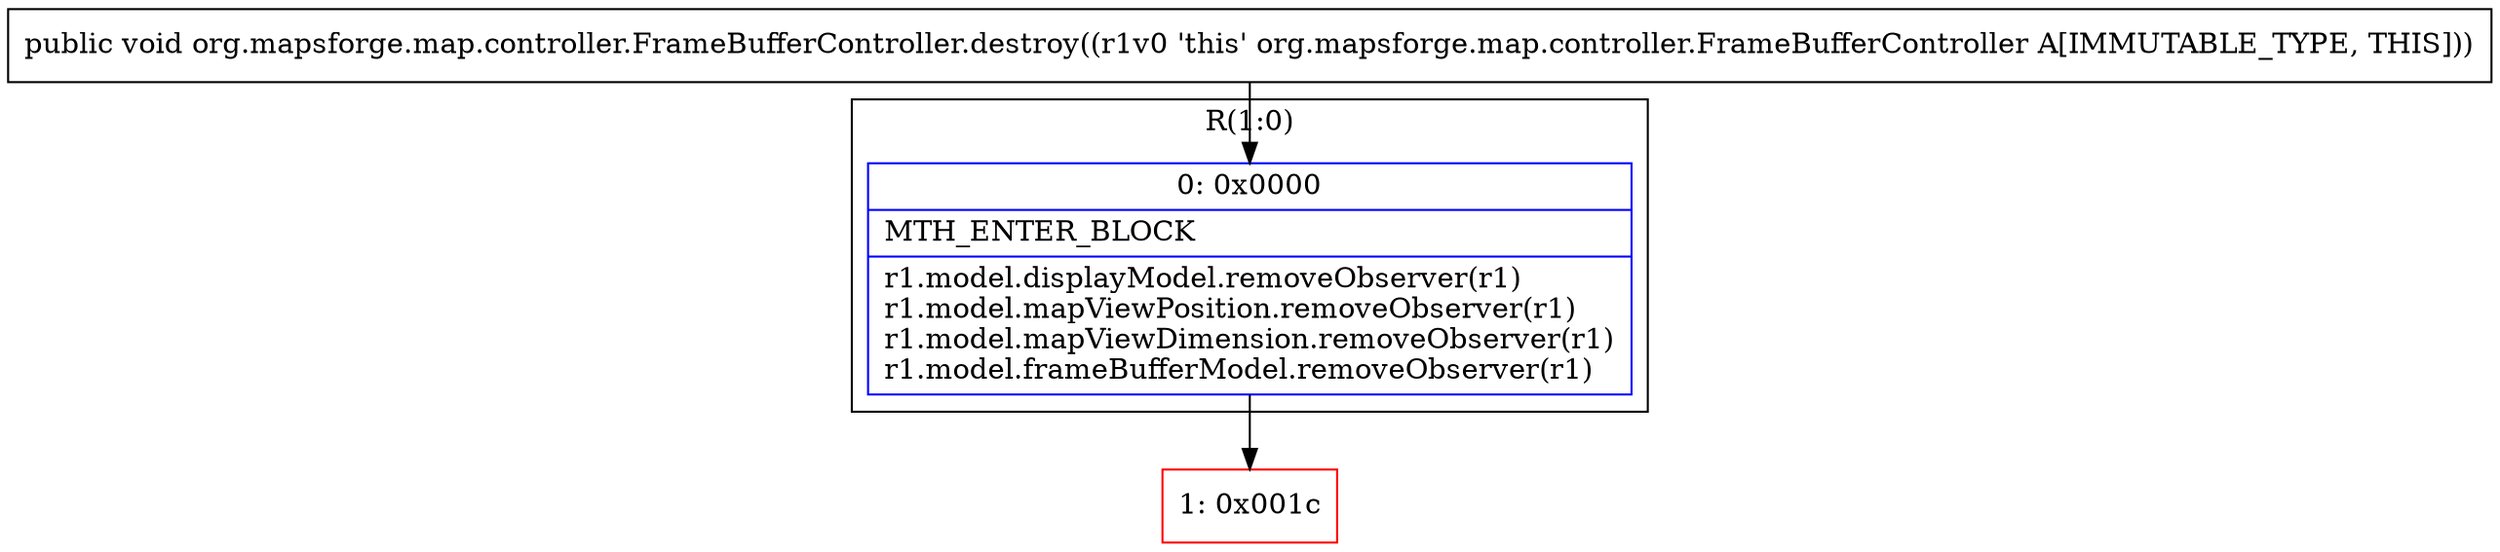 digraph "CFG fororg.mapsforge.map.controller.FrameBufferController.destroy()V" {
subgraph cluster_Region_1859856981 {
label = "R(1:0)";
node [shape=record,color=blue];
Node_0 [shape=record,label="{0\:\ 0x0000|MTH_ENTER_BLOCK\l|r1.model.displayModel.removeObserver(r1)\lr1.model.mapViewPosition.removeObserver(r1)\lr1.model.mapViewDimension.removeObserver(r1)\lr1.model.frameBufferModel.removeObserver(r1)\l}"];
}
Node_1 [shape=record,color=red,label="{1\:\ 0x001c}"];
MethodNode[shape=record,label="{public void org.mapsforge.map.controller.FrameBufferController.destroy((r1v0 'this' org.mapsforge.map.controller.FrameBufferController A[IMMUTABLE_TYPE, THIS])) }"];
MethodNode -> Node_0;
Node_0 -> Node_1;
}

